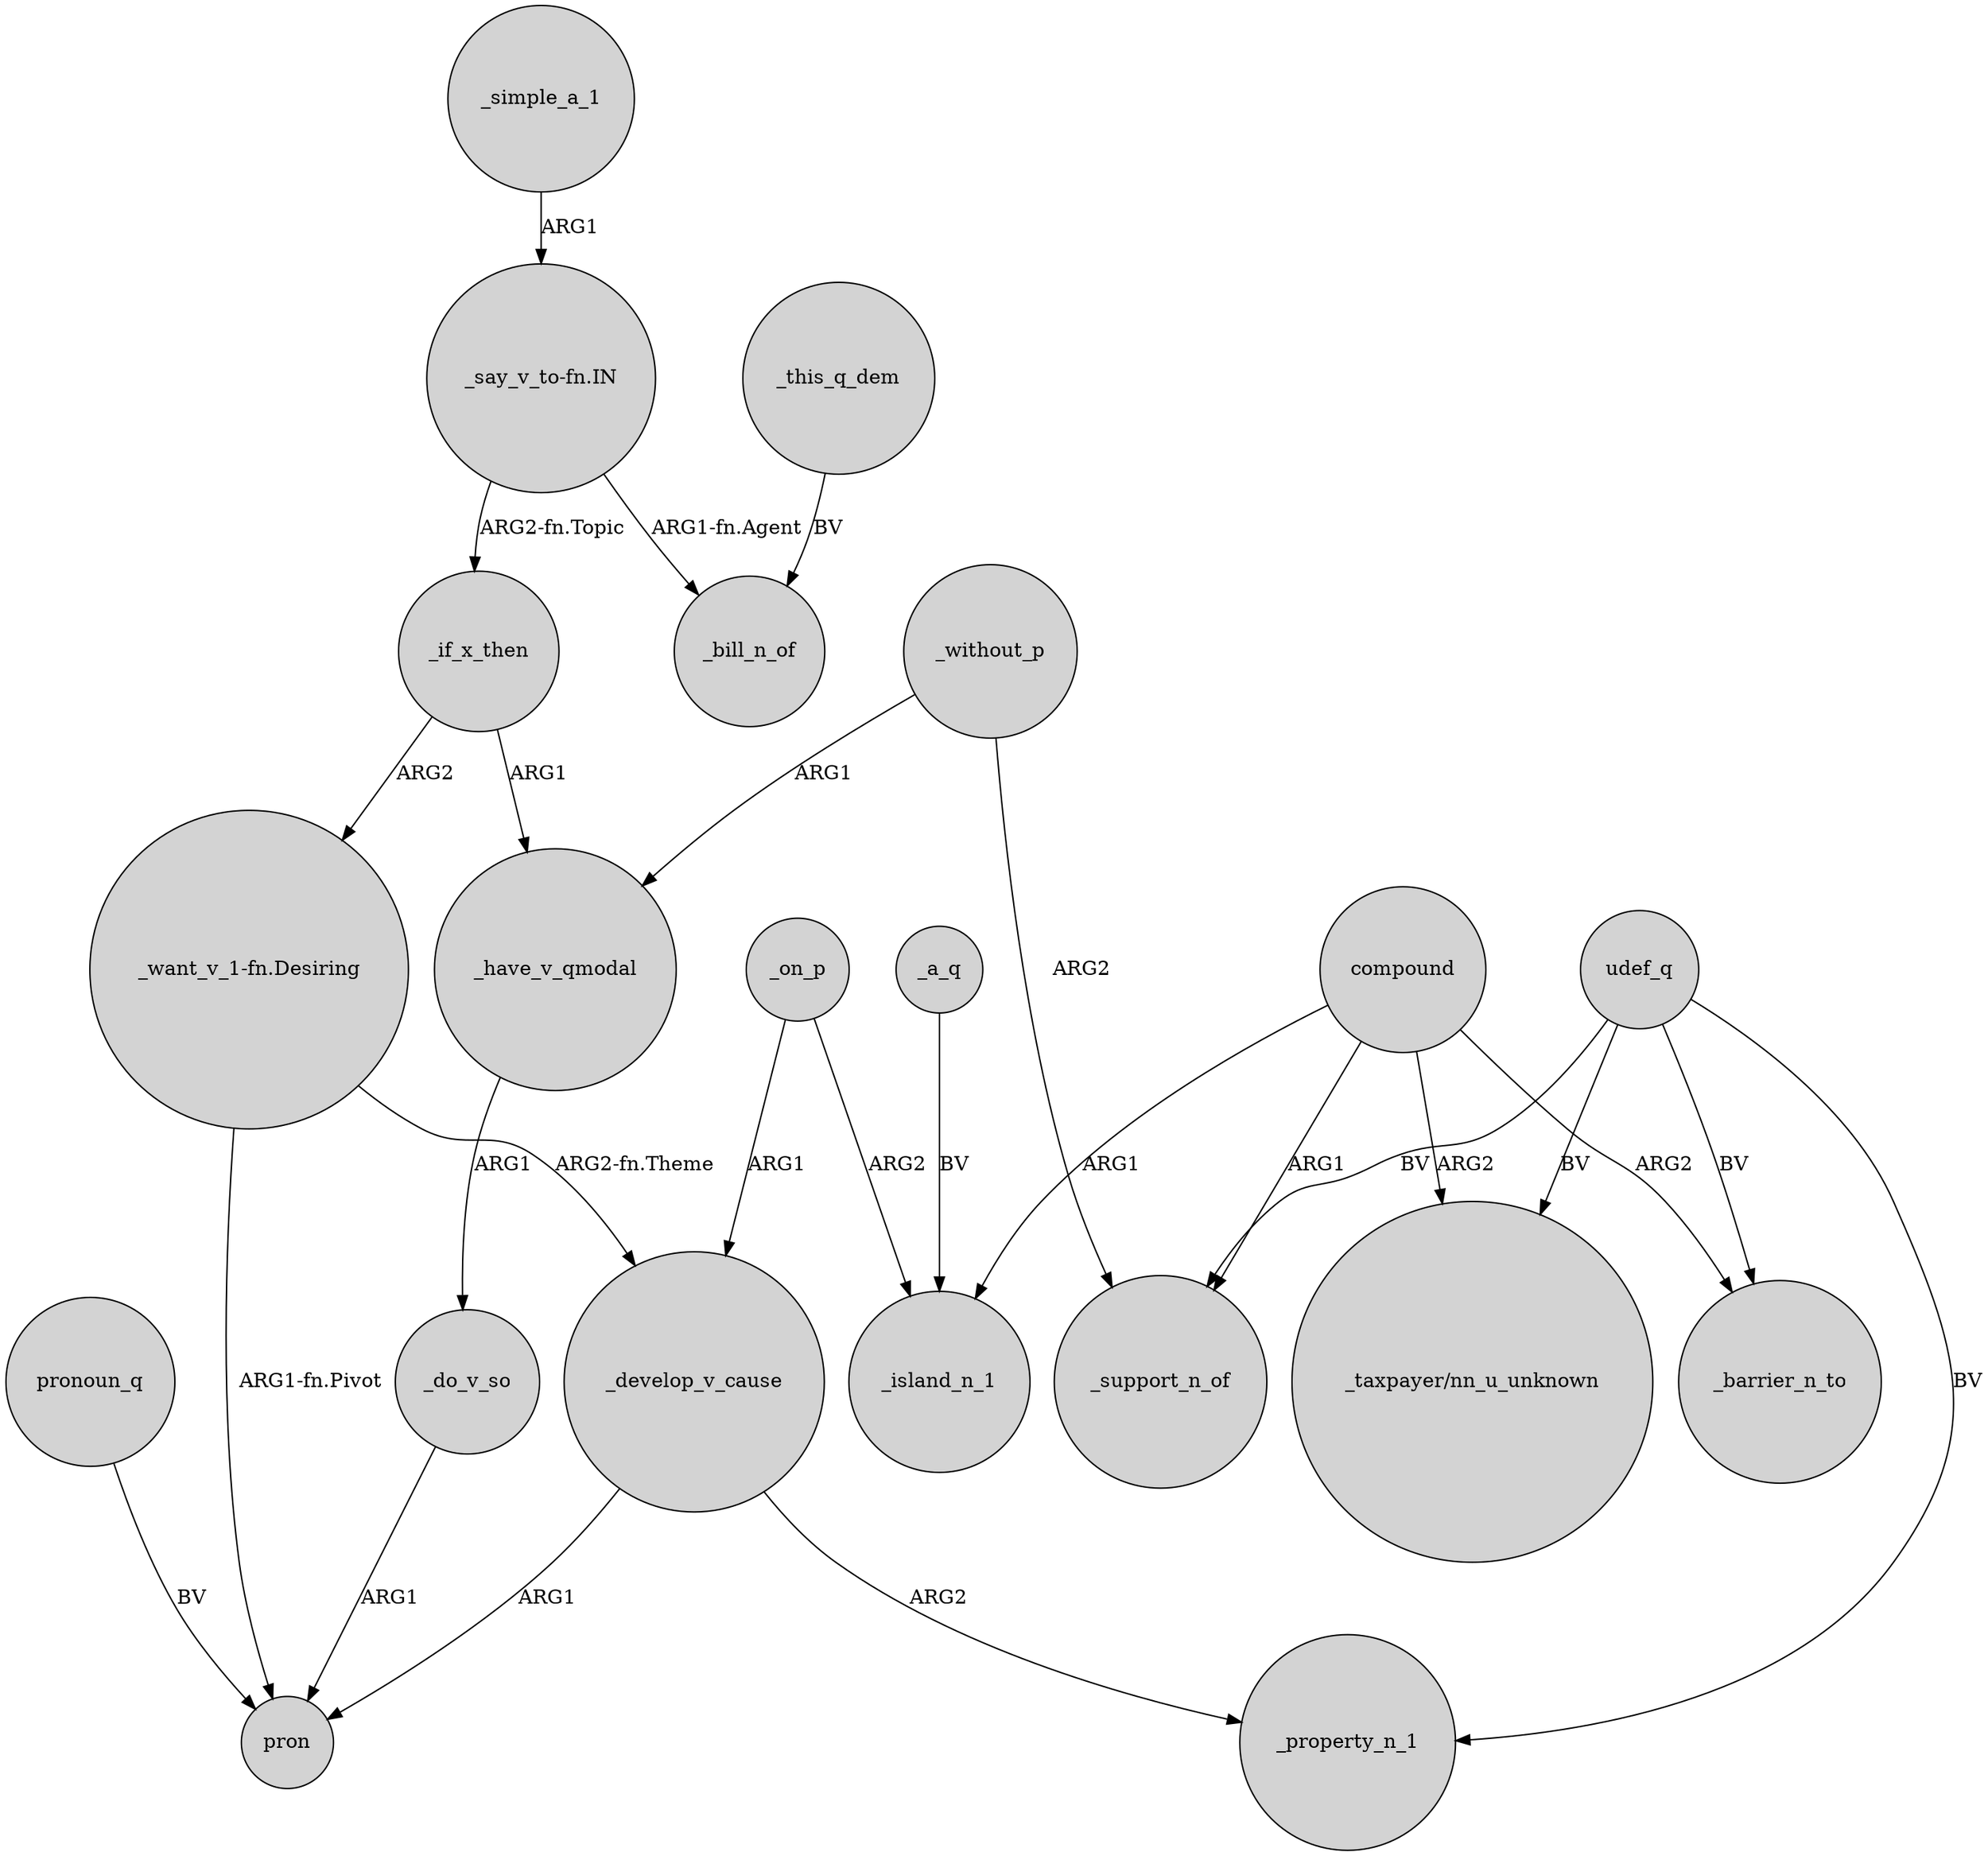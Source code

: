 digraph {
	node [shape=circle style=filled]
	"_want_v_1-fn.Desiring" -> _develop_v_cause [label="ARG2-fn.Theme"]
	_if_x_then -> "_want_v_1-fn.Desiring" [label=ARG2]
	"_say_v_to-fn.IN" -> _if_x_then [label="ARG2-fn.Topic"]
	_on_p -> _develop_v_cause [label=ARG1]
	_have_v_qmodal -> _do_v_so [label=ARG1]
	_without_p -> _support_n_of [label=ARG2]
	_without_p -> _have_v_qmodal [label=ARG1]
	_a_q -> _island_n_1 [label=BV]
	compound -> _support_n_of [label=ARG1]
	"_want_v_1-fn.Desiring" -> pron [label="ARG1-fn.Pivot"]
	compound -> _barrier_n_to [label=ARG2]
	_develop_v_cause -> pron [label=ARG1]
	udef_q -> _barrier_n_to [label=BV]
	pronoun_q -> pron [label=BV]
	udef_q -> "_taxpayer/nn_u_unknown" [label=BV]
	_simple_a_1 -> "_say_v_to-fn.IN" [label=ARG1]
	_develop_v_cause -> _property_n_1 [label=ARG2]
	_do_v_so -> pron [label=ARG1]
	udef_q -> _property_n_1 [label=BV]
	"_say_v_to-fn.IN" -> _bill_n_of [label="ARG1-fn.Agent"]
	compound -> _island_n_1 [label=ARG1]
	udef_q -> _support_n_of [label=BV]
	_on_p -> _island_n_1 [label=ARG2]
	compound -> "_taxpayer/nn_u_unknown" [label=ARG2]
	_this_q_dem -> _bill_n_of [label=BV]
	_if_x_then -> _have_v_qmodal [label=ARG1]
}
